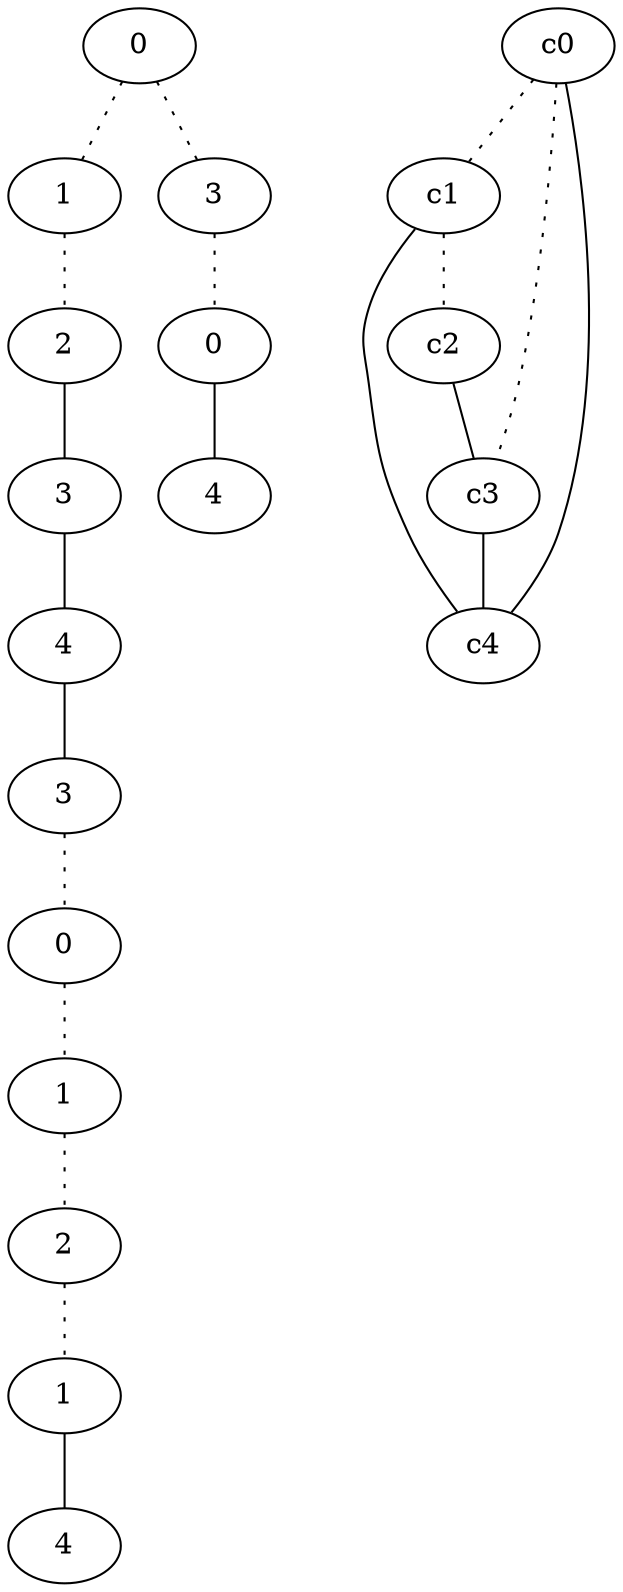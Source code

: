 graph {
a0[label=0];
a1[label=1];
a2[label=2];
a3[label=3];
a4[label=4];
a5[label=3];
a6[label=0];
a7[label=1];
a8[label=2];
a9[label=1];
a10[label=4];
a11[label=3];
a12[label=0];
a13[label=4];
a0 -- a1 [style=dotted];
a0 -- a11 [style=dotted];
a1 -- a2 [style=dotted];
a2 -- a3;
a3 -- a4;
a4 -- a5;
a5 -- a6 [style=dotted];
a6 -- a7 [style=dotted];
a7 -- a8 [style=dotted];
a8 -- a9 [style=dotted];
a9 -- a10;
a11 -- a12 [style=dotted];
a12 -- a13;
c0 -- c1 [style=dotted];
c0 -- c3 [style=dotted];
c0 -- c4;
c1 -- c2 [style=dotted];
c1 -- c4;
c2 -- c3;
c3 -- c4;
}
